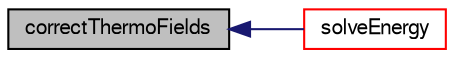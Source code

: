 digraph "correctThermoFields"
{
  bgcolor="transparent";
  edge [fontname="FreeSans",fontsize="10",labelfontname="FreeSans",labelfontsize="10"];
  node [fontname="FreeSans",fontsize="10",shape=record];
  rankdir="LR";
  Node1 [label="correctThermoFields",height=0.2,width=0.4,color="black", fillcolor="grey75", style="filled" fontcolor="black"];
  Node1 -> Node2 [dir="back",color="midnightblue",fontsize="10",style="solid",fontname="FreeSans"];
  Node2 [label="solveEnergy",height=0.2,width=0.4,color="red",URL="$a02527.html#a533e6e7fb2c00cd976a89d545355000c",tooltip="Solve energy equation. "];
}
